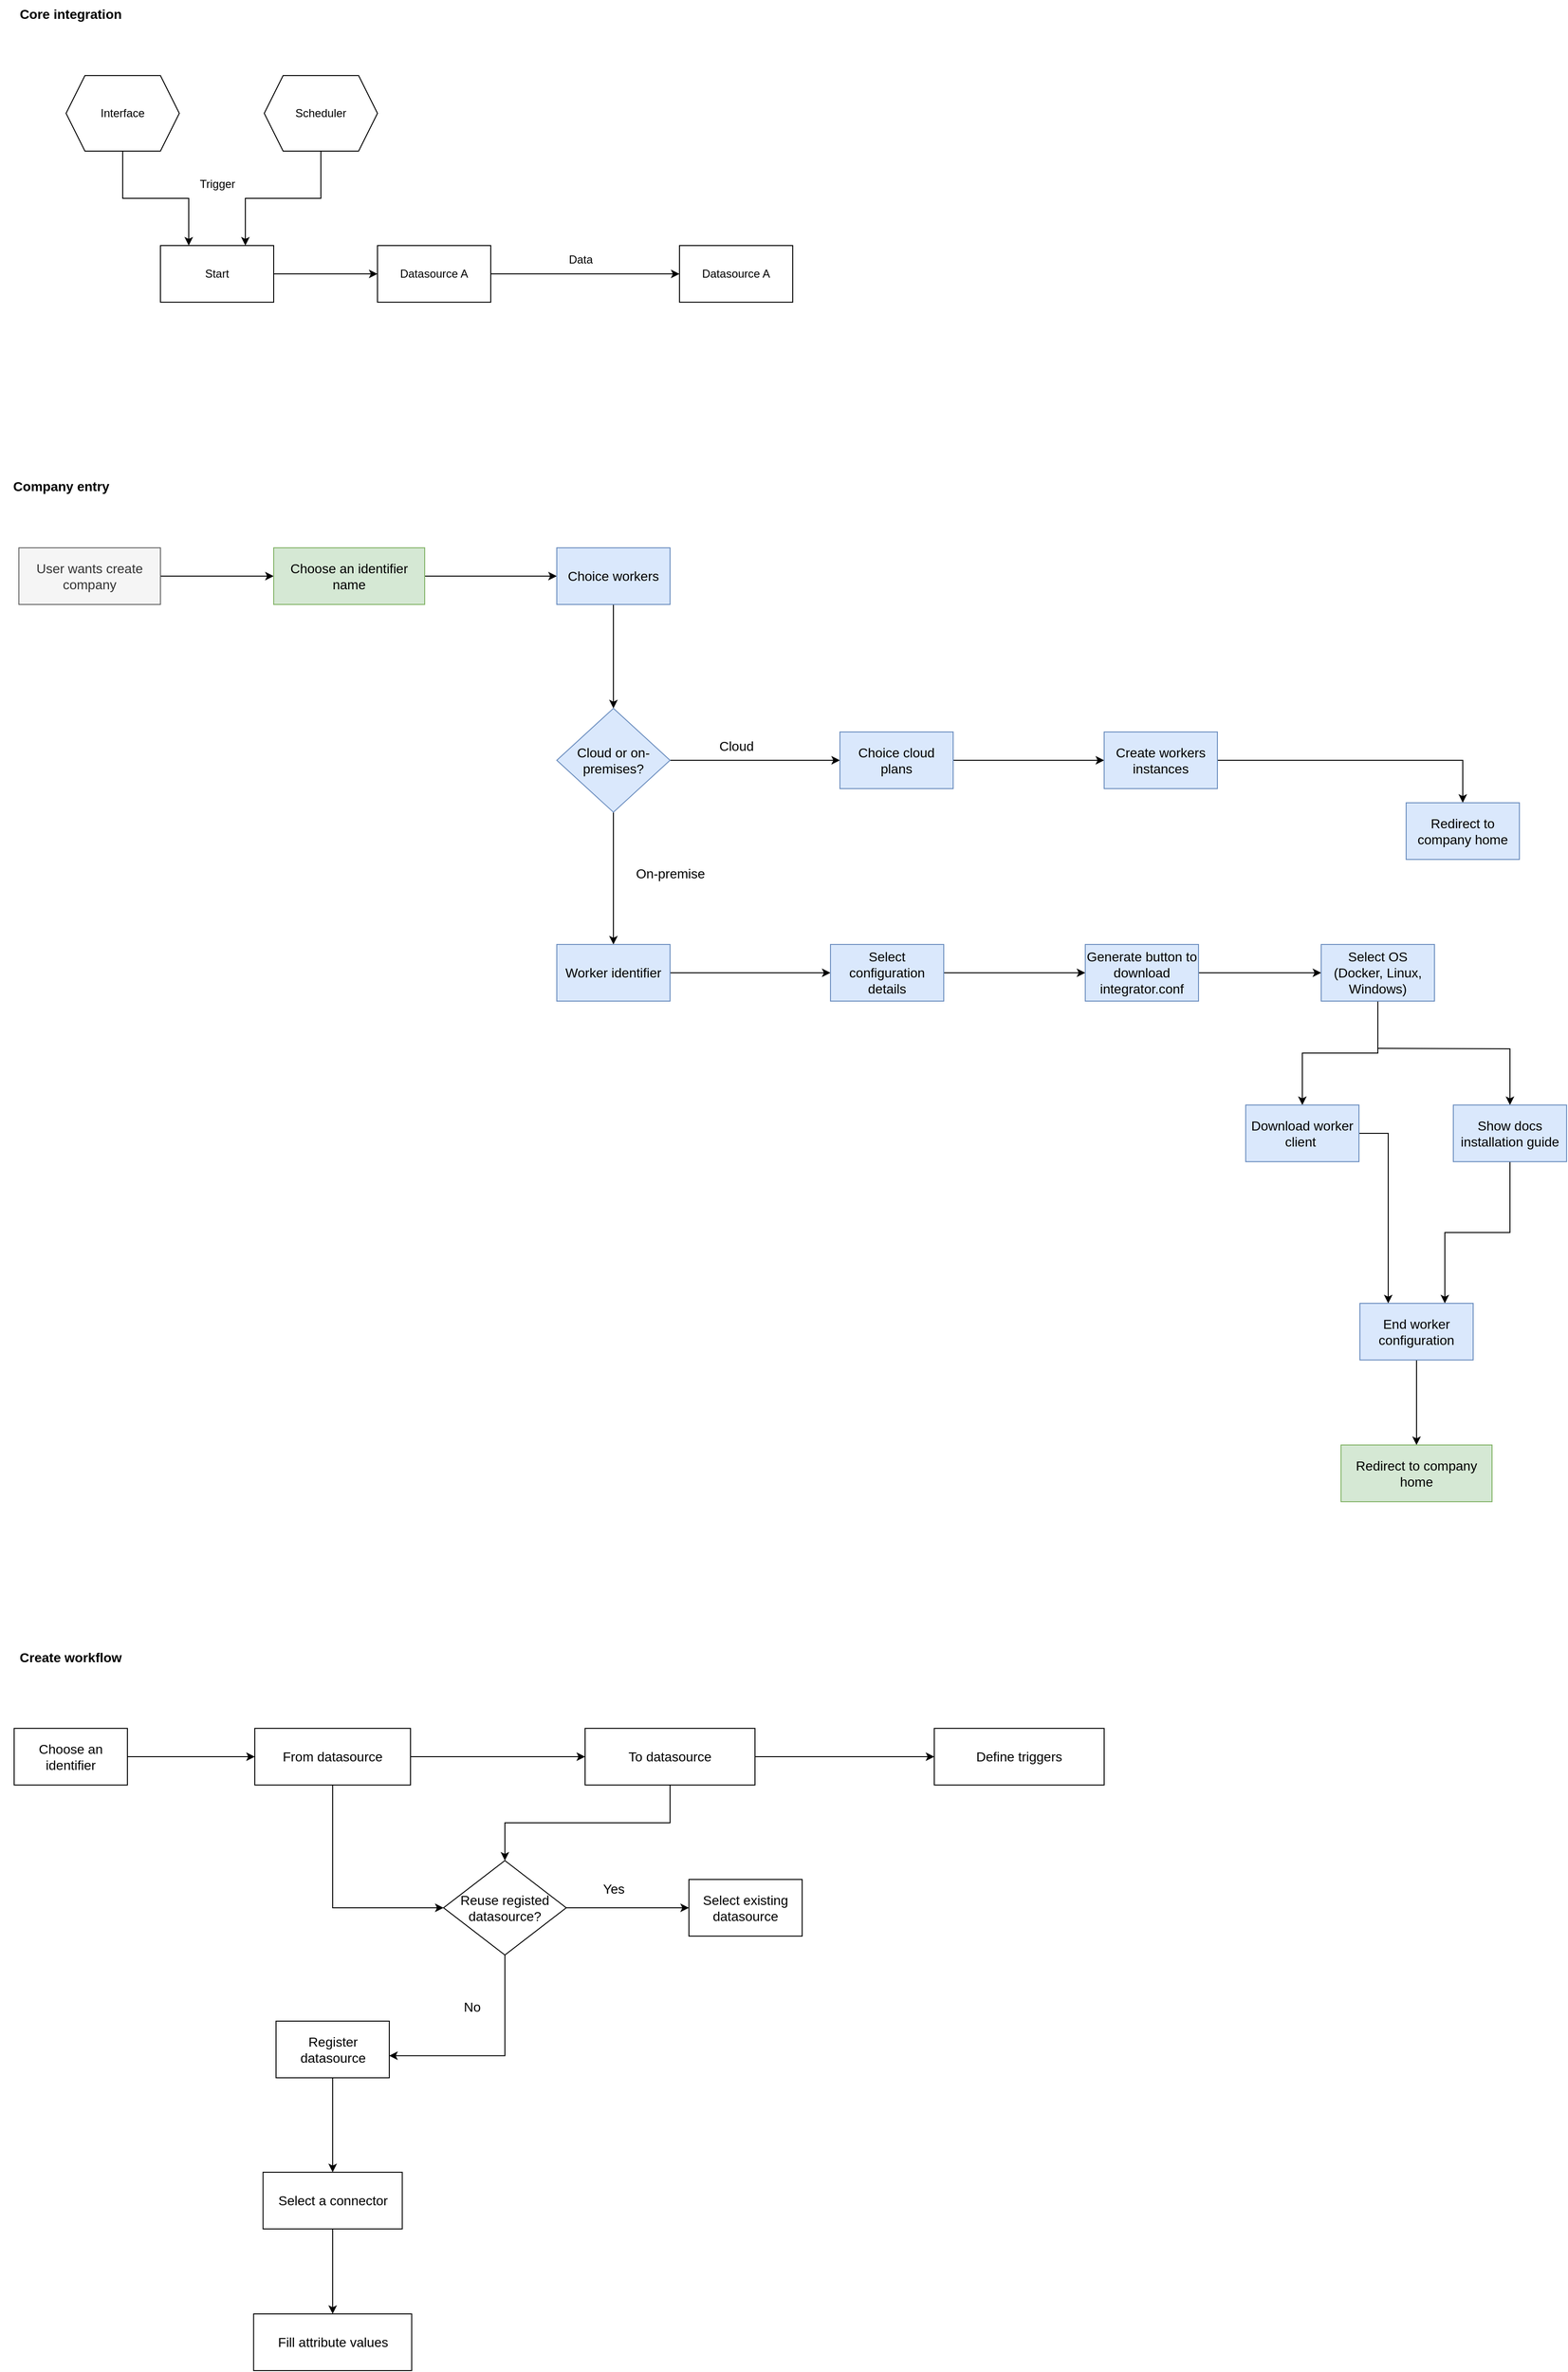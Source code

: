<mxfile version="20.7.4" type="github">
  <diagram id="tBJtGItLAEdfWHWXXBW2" name="Page-1">
    <mxGraphModel dx="1822" dy="1769" grid="1" gridSize="10" guides="1" tooltips="1" connect="1" arrows="1" fold="1" page="1" pageScale="1" pageWidth="827" pageHeight="1169" math="0" shadow="0">
      <root>
        <mxCell id="0" />
        <mxCell id="1" parent="0" />
        <mxCell id="6NRoLecgiorz-ysppyv6-4" style="edgeStyle=orthogonalEdgeStyle;rounded=0;orthogonalLoop=1;jettySize=auto;html=1;entryX=0;entryY=0.5;entryDx=0;entryDy=0;" parent="1" source="6NRoLecgiorz-ysppyv6-1" target="6NRoLecgiorz-ysppyv6-2" edge="1">
          <mxGeometry relative="1" as="geometry" />
        </mxCell>
        <mxCell id="6NRoLecgiorz-ysppyv6-1" value="Datasource A" style="rounded=0;whiteSpace=wrap;html=1;" parent="1" vertex="1">
          <mxGeometry x="140" y="160" width="120" height="60" as="geometry" />
        </mxCell>
        <mxCell id="6NRoLecgiorz-ysppyv6-2" value="Datasource A" style="rounded=0;whiteSpace=wrap;html=1;" parent="1" vertex="1">
          <mxGeometry x="460" y="160" width="120" height="60" as="geometry" />
        </mxCell>
        <mxCell id="6NRoLecgiorz-ysppyv6-5" value="Data" style="text;html=1;align=center;verticalAlign=middle;resizable=0;points=[];autosize=1;strokeColor=none;fillColor=none;" parent="1" vertex="1">
          <mxGeometry x="330" y="160" width="50" height="30" as="geometry" />
        </mxCell>
        <mxCell id="6NRoLecgiorz-ysppyv6-13" style="edgeStyle=orthogonalEdgeStyle;rounded=0;orthogonalLoop=1;jettySize=auto;html=1;entryX=0.75;entryY=0;entryDx=0;entryDy=0;" parent="1" source="6NRoLecgiorz-ysppyv6-8" target="6NRoLecgiorz-ysppyv6-11" edge="1">
          <mxGeometry relative="1" as="geometry" />
        </mxCell>
        <mxCell id="6NRoLecgiorz-ysppyv6-8" value="Scheduler" style="shape=hexagon;perimeter=hexagonPerimeter2;whiteSpace=wrap;html=1;fixedSize=1;" parent="1" vertex="1">
          <mxGeometry x="20" y="-20" width="120" height="80" as="geometry" />
        </mxCell>
        <mxCell id="6NRoLecgiorz-ysppyv6-12" style="edgeStyle=orthogonalEdgeStyle;rounded=0;orthogonalLoop=1;jettySize=auto;html=1;entryX=0.25;entryY=0;entryDx=0;entryDy=0;" parent="1" source="6NRoLecgiorz-ysppyv6-9" target="6NRoLecgiorz-ysppyv6-11" edge="1">
          <mxGeometry relative="1" as="geometry" />
        </mxCell>
        <mxCell id="6NRoLecgiorz-ysppyv6-9" value="Interface" style="shape=hexagon;perimeter=hexagonPerimeter2;whiteSpace=wrap;html=1;fixedSize=1;" parent="1" vertex="1">
          <mxGeometry x="-190" y="-20" width="120" height="80" as="geometry" />
        </mxCell>
        <mxCell id="6NRoLecgiorz-ysppyv6-14" style="edgeStyle=orthogonalEdgeStyle;rounded=0;orthogonalLoop=1;jettySize=auto;html=1;entryX=0;entryY=0.5;entryDx=0;entryDy=0;" parent="1" source="6NRoLecgiorz-ysppyv6-11" target="6NRoLecgiorz-ysppyv6-1" edge="1">
          <mxGeometry relative="1" as="geometry" />
        </mxCell>
        <mxCell id="6NRoLecgiorz-ysppyv6-11" value="Start" style="rounded=0;whiteSpace=wrap;html=1;" parent="1" vertex="1">
          <mxGeometry x="-90" y="160" width="120" height="60" as="geometry" />
        </mxCell>
        <mxCell id="6NRoLecgiorz-ysppyv6-15" value="Trigger" style="text;html=1;align=center;verticalAlign=middle;resizable=0;points=[];autosize=1;strokeColor=none;fillColor=none;" parent="1" vertex="1">
          <mxGeometry x="-60" y="80" width="60" height="30" as="geometry" />
        </mxCell>
        <mxCell id="6NRoLecgiorz-ysppyv6-16" value="&lt;font style=&quot;font-size: 14px;&quot;&gt;&lt;b&gt;Company entry&lt;/b&gt;&lt;/font&gt;" style="text;html=1;strokeColor=none;fillColor=none;align=center;verticalAlign=middle;whiteSpace=wrap;rounded=0;" parent="1" vertex="1">
          <mxGeometry x="-260" y="400" width="130" height="30" as="geometry" />
        </mxCell>
        <mxCell id="6NRoLecgiorz-ysppyv6-17" value="&lt;font style=&quot;font-size: 14px;&quot;&gt;&lt;b&gt;Core integration&lt;/b&gt;&lt;/font&gt;" style="text;html=1;strokeColor=none;fillColor=none;align=center;verticalAlign=middle;whiteSpace=wrap;rounded=0;" parent="1" vertex="1">
          <mxGeometry x="-250" y="-100" width="130" height="30" as="geometry" />
        </mxCell>
        <mxCell id="6NRoLecgiorz-ysppyv6-23" style="edgeStyle=orthogonalEdgeStyle;rounded=0;orthogonalLoop=1;jettySize=auto;html=1;entryX=0;entryY=0.5;entryDx=0;entryDy=0;fontSize=14;" parent="1" source="6NRoLecgiorz-ysppyv6-18" target="6NRoLecgiorz-ysppyv6-21" edge="1">
          <mxGeometry relative="1" as="geometry" />
        </mxCell>
        <mxCell id="6NRoLecgiorz-ysppyv6-18" value="User wants create company" style="rounded=0;whiteSpace=wrap;html=1;fontSize=14;fillColor=#f5f5f5;fontColor=#333333;strokeColor=#666666;" parent="1" vertex="1">
          <mxGeometry x="-240" y="480" width="150" height="60" as="geometry" />
        </mxCell>
        <mxCell id="6NRoLecgiorz-ysppyv6-24" style="edgeStyle=orthogonalEdgeStyle;rounded=0;orthogonalLoop=1;jettySize=auto;html=1;entryX=0;entryY=0.5;entryDx=0;entryDy=0;fontSize=14;" parent="1" source="6NRoLecgiorz-ysppyv6-21" target="6NRoLecgiorz-ysppyv6-22" edge="1">
          <mxGeometry relative="1" as="geometry" />
        </mxCell>
        <mxCell id="6NRoLecgiorz-ysppyv6-21" value="Choose an identifier name" style="rounded=0;whiteSpace=wrap;html=1;fontSize=14;fillColor=#d5e8d4;strokeColor=#82b366;" parent="1" vertex="1">
          <mxGeometry x="30" y="480" width="160" height="60" as="geometry" />
        </mxCell>
        <mxCell id="6NRoLecgiorz-ysppyv6-26" style="edgeStyle=orthogonalEdgeStyle;rounded=0;orthogonalLoop=1;jettySize=auto;html=1;fontSize=14;" parent="1" source="6NRoLecgiorz-ysppyv6-22" target="6NRoLecgiorz-ysppyv6-25" edge="1">
          <mxGeometry relative="1" as="geometry" />
        </mxCell>
        <mxCell id="6NRoLecgiorz-ysppyv6-22" value="Choice workers" style="rounded=0;whiteSpace=wrap;html=1;fontSize=14;fillColor=#dae8fc;strokeColor=#6c8ebf;" parent="1" vertex="1">
          <mxGeometry x="330" y="480" width="120" height="60" as="geometry" />
        </mxCell>
        <mxCell id="6NRoLecgiorz-ysppyv6-27" style="edgeStyle=orthogonalEdgeStyle;rounded=0;orthogonalLoop=1;jettySize=auto;html=1;fontSize=14;" parent="1" source="6NRoLecgiorz-ysppyv6-25" edge="1">
          <mxGeometry relative="1" as="geometry">
            <mxPoint x="630" y="705" as="targetPoint" />
          </mxGeometry>
        </mxCell>
        <mxCell id="6NRoLecgiorz-ysppyv6-29" style="edgeStyle=orthogonalEdgeStyle;rounded=0;orthogonalLoop=1;jettySize=auto;html=1;fontSize=14;" parent="1" source="6NRoLecgiorz-ysppyv6-25" edge="1">
          <mxGeometry relative="1" as="geometry">
            <mxPoint x="390" y="900" as="targetPoint" />
          </mxGeometry>
        </mxCell>
        <mxCell id="6NRoLecgiorz-ysppyv6-25" value="Cloud or on-premises?" style="rhombus;whiteSpace=wrap;html=1;fontSize=14;fillColor=#dae8fc;strokeColor=#6c8ebf;" parent="1" vertex="1">
          <mxGeometry x="330" y="650" width="120" height="110" as="geometry" />
        </mxCell>
        <mxCell id="6NRoLecgiorz-ysppyv6-28" value="Cloud" style="text;html=1;align=center;verticalAlign=middle;resizable=0;points=[];autosize=1;strokeColor=none;fillColor=none;fontSize=14;" parent="1" vertex="1">
          <mxGeometry x="490" y="675" width="60" height="30" as="geometry" />
        </mxCell>
        <mxCell id="6NRoLecgiorz-ysppyv6-30" value="On-premise" style="text;html=1;align=center;verticalAlign=middle;resizable=0;points=[];autosize=1;strokeColor=none;fillColor=none;fontSize=14;" parent="1" vertex="1">
          <mxGeometry x="400" y="810" width="100" height="30" as="geometry" />
        </mxCell>
        <mxCell id="g5JYePuPsJwM0HJEv5b4-2" style="edgeStyle=orthogonalEdgeStyle;rounded=0;orthogonalLoop=1;jettySize=auto;html=1;fontSize=14;" edge="1" parent="1" source="6NRoLecgiorz-ysppyv6-31">
          <mxGeometry relative="1" as="geometry">
            <mxPoint x="910" y="705" as="targetPoint" />
          </mxGeometry>
        </mxCell>
        <mxCell id="6NRoLecgiorz-ysppyv6-31" value="Choice cloud plans" style="rounded=0;whiteSpace=wrap;html=1;fontSize=14;fillColor=#dae8fc;strokeColor=#6c8ebf;" parent="1" vertex="1">
          <mxGeometry x="630" y="675" width="120" height="60" as="geometry" />
        </mxCell>
        <mxCell id="g5JYePuPsJwM0HJEv5b4-5" style="edgeStyle=orthogonalEdgeStyle;rounded=0;orthogonalLoop=1;jettySize=auto;html=1;fontSize=14;" edge="1" parent="1" source="g5JYePuPsJwM0HJEv5b4-3" target="g5JYePuPsJwM0HJEv5b4-4">
          <mxGeometry relative="1" as="geometry" />
        </mxCell>
        <mxCell id="g5JYePuPsJwM0HJEv5b4-3" value="Create workers instances" style="rounded=0;whiteSpace=wrap;html=1;fontSize=14;fillColor=#dae8fc;strokeColor=#6c8ebf;" vertex="1" parent="1">
          <mxGeometry x="910" y="675" width="120" height="60" as="geometry" />
        </mxCell>
        <mxCell id="g5JYePuPsJwM0HJEv5b4-4" value="Redirect to company home" style="rounded=0;whiteSpace=wrap;html=1;fontSize=14;fillColor=#dae8fc;strokeColor=#6c8ebf;" vertex="1" parent="1">
          <mxGeometry x="1230" y="750" width="120" height="60" as="geometry" />
        </mxCell>
        <mxCell id="g5JYePuPsJwM0HJEv5b4-7" style="edgeStyle=orthogonalEdgeStyle;rounded=0;orthogonalLoop=1;jettySize=auto;html=1;fontSize=14;entryX=0;entryY=0.5;entryDx=0;entryDy=0;" edge="1" parent="1" source="g5JYePuPsJwM0HJEv5b4-6" target="g5JYePuPsJwM0HJEv5b4-8">
          <mxGeometry relative="1" as="geometry">
            <mxPoint x="620" y="930" as="targetPoint" />
          </mxGeometry>
        </mxCell>
        <mxCell id="g5JYePuPsJwM0HJEv5b4-6" value="Worker identifier" style="rounded=0;whiteSpace=wrap;html=1;fontSize=14;fillColor=#dae8fc;strokeColor=#6c8ebf;" vertex="1" parent="1">
          <mxGeometry x="330" y="900" width="120" height="60" as="geometry" />
        </mxCell>
        <mxCell id="g5JYePuPsJwM0HJEv5b4-10" value="" style="edgeStyle=orthogonalEdgeStyle;rounded=0;orthogonalLoop=1;jettySize=auto;html=1;fontSize=14;" edge="1" parent="1" source="g5JYePuPsJwM0HJEv5b4-8" target="g5JYePuPsJwM0HJEv5b4-9">
          <mxGeometry relative="1" as="geometry" />
        </mxCell>
        <mxCell id="g5JYePuPsJwM0HJEv5b4-8" value="Select configuration details" style="rounded=0;whiteSpace=wrap;html=1;fontSize=14;fillColor=#dae8fc;strokeColor=#6c8ebf;" vertex="1" parent="1">
          <mxGeometry x="620" y="900" width="120" height="60" as="geometry" />
        </mxCell>
        <mxCell id="g5JYePuPsJwM0HJEv5b4-12" value="" style="edgeStyle=orthogonalEdgeStyle;rounded=0;orthogonalLoop=1;jettySize=auto;html=1;fontSize=14;" edge="1" parent="1" source="g5JYePuPsJwM0HJEv5b4-9" target="g5JYePuPsJwM0HJEv5b4-11">
          <mxGeometry relative="1" as="geometry" />
        </mxCell>
        <mxCell id="g5JYePuPsJwM0HJEv5b4-9" value="Generate button to download integrator.conf" style="whiteSpace=wrap;html=1;fontSize=14;rounded=0;fillColor=#dae8fc;strokeColor=#6c8ebf;" vertex="1" parent="1">
          <mxGeometry x="890" y="900" width="120" height="60" as="geometry" />
        </mxCell>
        <mxCell id="g5JYePuPsJwM0HJEv5b4-15" style="edgeStyle=orthogonalEdgeStyle;rounded=0;orthogonalLoop=1;jettySize=auto;html=1;entryX=0.5;entryY=0;entryDx=0;entryDy=0;fontSize=14;" edge="1" parent="1" source="g5JYePuPsJwM0HJEv5b4-11" target="g5JYePuPsJwM0HJEv5b4-14">
          <mxGeometry relative="1" as="geometry" />
        </mxCell>
        <mxCell id="g5JYePuPsJwM0HJEv5b4-16" style="edgeStyle=orthogonalEdgeStyle;rounded=0;orthogonalLoop=1;jettySize=auto;html=1;entryX=0.5;entryY=0;entryDx=0;entryDy=0;fontSize=14;" edge="1" parent="1" target="g5JYePuPsJwM0HJEv5b4-13">
          <mxGeometry relative="1" as="geometry">
            <mxPoint x="1200" y="1010" as="sourcePoint" />
          </mxGeometry>
        </mxCell>
        <mxCell id="g5JYePuPsJwM0HJEv5b4-11" value="Select OS (Docker, Linux, Windows)" style="whiteSpace=wrap;html=1;fontSize=14;rounded=0;fillColor=#dae8fc;strokeColor=#6c8ebf;" vertex="1" parent="1">
          <mxGeometry x="1140" y="900" width="120" height="60" as="geometry" />
        </mxCell>
        <mxCell id="g5JYePuPsJwM0HJEv5b4-20" style="edgeStyle=orthogonalEdgeStyle;rounded=0;orthogonalLoop=1;jettySize=auto;html=1;fontSize=14;entryX=0.75;entryY=0;entryDx=0;entryDy=0;" edge="1" parent="1" source="g5JYePuPsJwM0HJEv5b4-13" target="g5JYePuPsJwM0HJEv5b4-19">
          <mxGeometry relative="1" as="geometry">
            <mxPoint x="1270" y="1270" as="targetPoint" />
          </mxGeometry>
        </mxCell>
        <mxCell id="g5JYePuPsJwM0HJEv5b4-13" value="Show docs installation guide" style="whiteSpace=wrap;html=1;fontSize=14;rounded=0;fillColor=#dae8fc;strokeColor=#6c8ebf;" vertex="1" parent="1">
          <mxGeometry x="1280" y="1070" width="120" height="60" as="geometry" />
        </mxCell>
        <mxCell id="g5JYePuPsJwM0HJEv5b4-18" style="edgeStyle=orthogonalEdgeStyle;rounded=0;orthogonalLoop=1;jettySize=auto;html=1;fontSize=14;entryX=0.25;entryY=0;entryDx=0;entryDy=0;" edge="1" parent="1" source="g5JYePuPsJwM0HJEv5b4-14" target="g5JYePuPsJwM0HJEv5b4-19">
          <mxGeometry relative="1" as="geometry">
            <mxPoint x="1240" y="1280" as="targetPoint" />
          </mxGeometry>
        </mxCell>
        <mxCell id="g5JYePuPsJwM0HJEv5b4-14" value="Download worker client&amp;nbsp;" style="whiteSpace=wrap;html=1;fontSize=14;rounded=0;fillColor=#dae8fc;strokeColor=#6c8ebf;" vertex="1" parent="1">
          <mxGeometry x="1060" y="1070" width="120" height="60" as="geometry" />
        </mxCell>
        <mxCell id="g5JYePuPsJwM0HJEv5b4-22" style="edgeStyle=orthogonalEdgeStyle;rounded=0;orthogonalLoop=1;jettySize=auto;html=1;entryX=0.5;entryY=0;entryDx=0;entryDy=0;fontSize=14;" edge="1" parent="1" source="g5JYePuPsJwM0HJEv5b4-19" target="g5JYePuPsJwM0HJEv5b4-21">
          <mxGeometry relative="1" as="geometry" />
        </mxCell>
        <mxCell id="g5JYePuPsJwM0HJEv5b4-19" value="End worker configuration" style="rounded=0;whiteSpace=wrap;html=1;fontSize=14;fillColor=#dae8fc;strokeColor=#6c8ebf;" vertex="1" parent="1">
          <mxGeometry x="1181" y="1280" width="120" height="60" as="geometry" />
        </mxCell>
        <mxCell id="g5JYePuPsJwM0HJEv5b4-21" value="Redirect to company home" style="rounded=0;whiteSpace=wrap;html=1;fontSize=14;fillColor=#d5e8d4;strokeColor=#82b366;" vertex="1" parent="1">
          <mxGeometry x="1161" y="1430" width="160" height="60" as="geometry" />
        </mxCell>
        <mxCell id="g5JYePuPsJwM0HJEv5b4-23" value="&lt;span style=&quot;font-size: 14px;&quot;&gt;&lt;b&gt;Create workflow&lt;/b&gt;&lt;/span&gt;" style="text;html=1;strokeColor=none;fillColor=none;align=center;verticalAlign=middle;whiteSpace=wrap;rounded=0;" vertex="1" parent="1">
          <mxGeometry x="-250" y="1640" width="130" height="30" as="geometry" />
        </mxCell>
        <mxCell id="g5JYePuPsJwM0HJEv5b4-26" value="" style="edgeStyle=orthogonalEdgeStyle;rounded=0;orthogonalLoop=1;jettySize=auto;html=1;fontSize=14;" edge="1" parent="1" source="g5JYePuPsJwM0HJEv5b4-24" target="g5JYePuPsJwM0HJEv5b4-25">
          <mxGeometry relative="1" as="geometry" />
        </mxCell>
        <mxCell id="g5JYePuPsJwM0HJEv5b4-24" value="Choose an identifier" style="rounded=0;whiteSpace=wrap;html=1;fontSize=14;" vertex="1" parent="1">
          <mxGeometry x="-245" y="1730" width="120" height="60" as="geometry" />
        </mxCell>
        <mxCell id="g5JYePuPsJwM0HJEv5b4-29" style="edgeStyle=orthogonalEdgeStyle;rounded=0;orthogonalLoop=1;jettySize=auto;html=1;entryX=0;entryY=0.5;entryDx=0;entryDy=0;fontSize=14;" edge="1" parent="1" source="g5JYePuPsJwM0HJEv5b4-25" target="g5JYePuPsJwM0HJEv5b4-28">
          <mxGeometry relative="1" as="geometry" />
        </mxCell>
        <mxCell id="g5JYePuPsJwM0HJEv5b4-34" style="edgeStyle=orthogonalEdgeStyle;rounded=0;orthogonalLoop=1;jettySize=auto;html=1;entryX=0;entryY=0.5;entryDx=0;entryDy=0;fontSize=14;exitX=0.5;exitY=1;exitDx=0;exitDy=0;" edge="1" parent="1" source="g5JYePuPsJwM0HJEv5b4-25" target="g5JYePuPsJwM0HJEv5b4-33">
          <mxGeometry relative="1" as="geometry" />
        </mxCell>
        <mxCell id="g5JYePuPsJwM0HJEv5b4-25" value="From datasource" style="whiteSpace=wrap;html=1;fontSize=14;rounded=0;" vertex="1" parent="1">
          <mxGeometry x="10" y="1730" width="165" height="60" as="geometry" />
        </mxCell>
        <mxCell id="g5JYePuPsJwM0HJEv5b4-30" style="edgeStyle=orthogonalEdgeStyle;rounded=0;orthogonalLoop=1;jettySize=auto;html=1;fontSize=14;" edge="1" parent="1" source="g5JYePuPsJwM0HJEv5b4-28">
          <mxGeometry relative="1" as="geometry">
            <mxPoint x="730" y="1760" as="targetPoint" />
          </mxGeometry>
        </mxCell>
        <mxCell id="g5JYePuPsJwM0HJEv5b4-40" style="edgeStyle=orthogonalEdgeStyle;rounded=0;orthogonalLoop=1;jettySize=auto;html=1;entryX=0.5;entryY=0;entryDx=0;entryDy=0;fontSize=14;exitX=0.5;exitY=1;exitDx=0;exitDy=0;" edge="1" parent="1" source="g5JYePuPsJwM0HJEv5b4-28" target="g5JYePuPsJwM0HJEv5b4-33">
          <mxGeometry relative="1" as="geometry" />
        </mxCell>
        <mxCell id="g5JYePuPsJwM0HJEv5b4-28" value="To datasource" style="rounded=0;whiteSpace=wrap;html=1;fontSize=14;" vertex="1" parent="1">
          <mxGeometry x="360" y="1730" width="180" height="60" as="geometry" />
        </mxCell>
        <mxCell id="g5JYePuPsJwM0HJEv5b4-31" value="Define triggers" style="rounded=0;whiteSpace=wrap;html=1;fontSize=14;" vertex="1" parent="1">
          <mxGeometry x="730" y="1730" width="180" height="60" as="geometry" />
        </mxCell>
        <mxCell id="g5JYePuPsJwM0HJEv5b4-41" style="edgeStyle=orthogonalEdgeStyle;rounded=0;orthogonalLoop=1;jettySize=auto;html=1;fontSize=14;entryX=0.5;entryY=0;entryDx=0;entryDy=0;" edge="1" parent="1" source="g5JYePuPsJwM0HJEv5b4-32" target="g5JYePuPsJwM0HJEv5b4-42">
          <mxGeometry relative="1" as="geometry">
            <mxPoint x="92.5" y="2200" as="targetPoint" />
          </mxGeometry>
        </mxCell>
        <mxCell id="g5JYePuPsJwM0HJEv5b4-32" value="Register datasource" style="rounded=0;whiteSpace=wrap;html=1;fontSize=14;" vertex="1" parent="1">
          <mxGeometry x="32.5" y="2040" width="120" height="60" as="geometry" />
        </mxCell>
        <mxCell id="g5JYePuPsJwM0HJEv5b4-35" style="edgeStyle=orthogonalEdgeStyle;rounded=0;orthogonalLoop=1;jettySize=auto;html=1;entryX=0.999;entryY=0.61;entryDx=0;entryDy=0;entryPerimeter=0;fontSize=14;exitX=0.5;exitY=1;exitDx=0;exitDy=0;" edge="1" parent="1" source="g5JYePuPsJwM0HJEv5b4-33" target="g5JYePuPsJwM0HJEv5b4-32">
          <mxGeometry relative="1" as="geometry" />
        </mxCell>
        <mxCell id="g5JYePuPsJwM0HJEv5b4-37" style="edgeStyle=orthogonalEdgeStyle;rounded=0;orthogonalLoop=1;jettySize=auto;html=1;fontSize=14;entryX=0;entryY=0.5;entryDx=0;entryDy=0;" edge="1" parent="1" source="g5JYePuPsJwM0HJEv5b4-33" target="g5JYePuPsJwM0HJEv5b4-38">
          <mxGeometry relative="1" as="geometry">
            <mxPoint x="440" y="1950" as="targetPoint" />
          </mxGeometry>
        </mxCell>
        <mxCell id="g5JYePuPsJwM0HJEv5b4-33" value="Reuse registed datasource?" style="rhombus;whiteSpace=wrap;html=1;fontSize=14;" vertex="1" parent="1">
          <mxGeometry x="210" y="1870" width="130" height="100" as="geometry" />
        </mxCell>
        <mxCell id="g5JYePuPsJwM0HJEv5b4-36" value="No" style="text;html=1;align=center;verticalAlign=middle;resizable=0;points=[];autosize=1;strokeColor=none;fillColor=none;fontSize=14;" vertex="1" parent="1">
          <mxGeometry x="220" y="2010" width="40" height="30" as="geometry" />
        </mxCell>
        <mxCell id="g5JYePuPsJwM0HJEv5b4-38" value="Select existing datasource" style="rounded=0;whiteSpace=wrap;html=1;fontSize=14;" vertex="1" parent="1">
          <mxGeometry x="470" y="1890" width="120" height="60" as="geometry" />
        </mxCell>
        <mxCell id="g5JYePuPsJwM0HJEv5b4-39" value="Yes" style="text;html=1;align=center;verticalAlign=middle;resizable=0;points=[];autosize=1;strokeColor=none;fillColor=none;fontSize=14;" vertex="1" parent="1">
          <mxGeometry x="365" y="1885" width="50" height="30" as="geometry" />
        </mxCell>
        <mxCell id="g5JYePuPsJwM0HJEv5b4-44" style="edgeStyle=orthogonalEdgeStyle;rounded=0;orthogonalLoop=1;jettySize=auto;html=1;fontSize=14;" edge="1" parent="1" source="g5JYePuPsJwM0HJEv5b4-42" target="g5JYePuPsJwM0HJEv5b4-43">
          <mxGeometry relative="1" as="geometry" />
        </mxCell>
        <mxCell id="g5JYePuPsJwM0HJEv5b4-42" value="Select a connector" style="rounded=0;whiteSpace=wrap;html=1;fontSize=14;" vertex="1" parent="1">
          <mxGeometry x="18.75" y="2200" width="147.5" height="60" as="geometry" />
        </mxCell>
        <mxCell id="g5JYePuPsJwM0HJEv5b4-43" value="Fill attribute values" style="whiteSpace=wrap;html=1;fontSize=14;rounded=0;" vertex="1" parent="1">
          <mxGeometry x="8.75" y="2350" width="167.5" height="60" as="geometry" />
        </mxCell>
      </root>
    </mxGraphModel>
  </diagram>
</mxfile>
